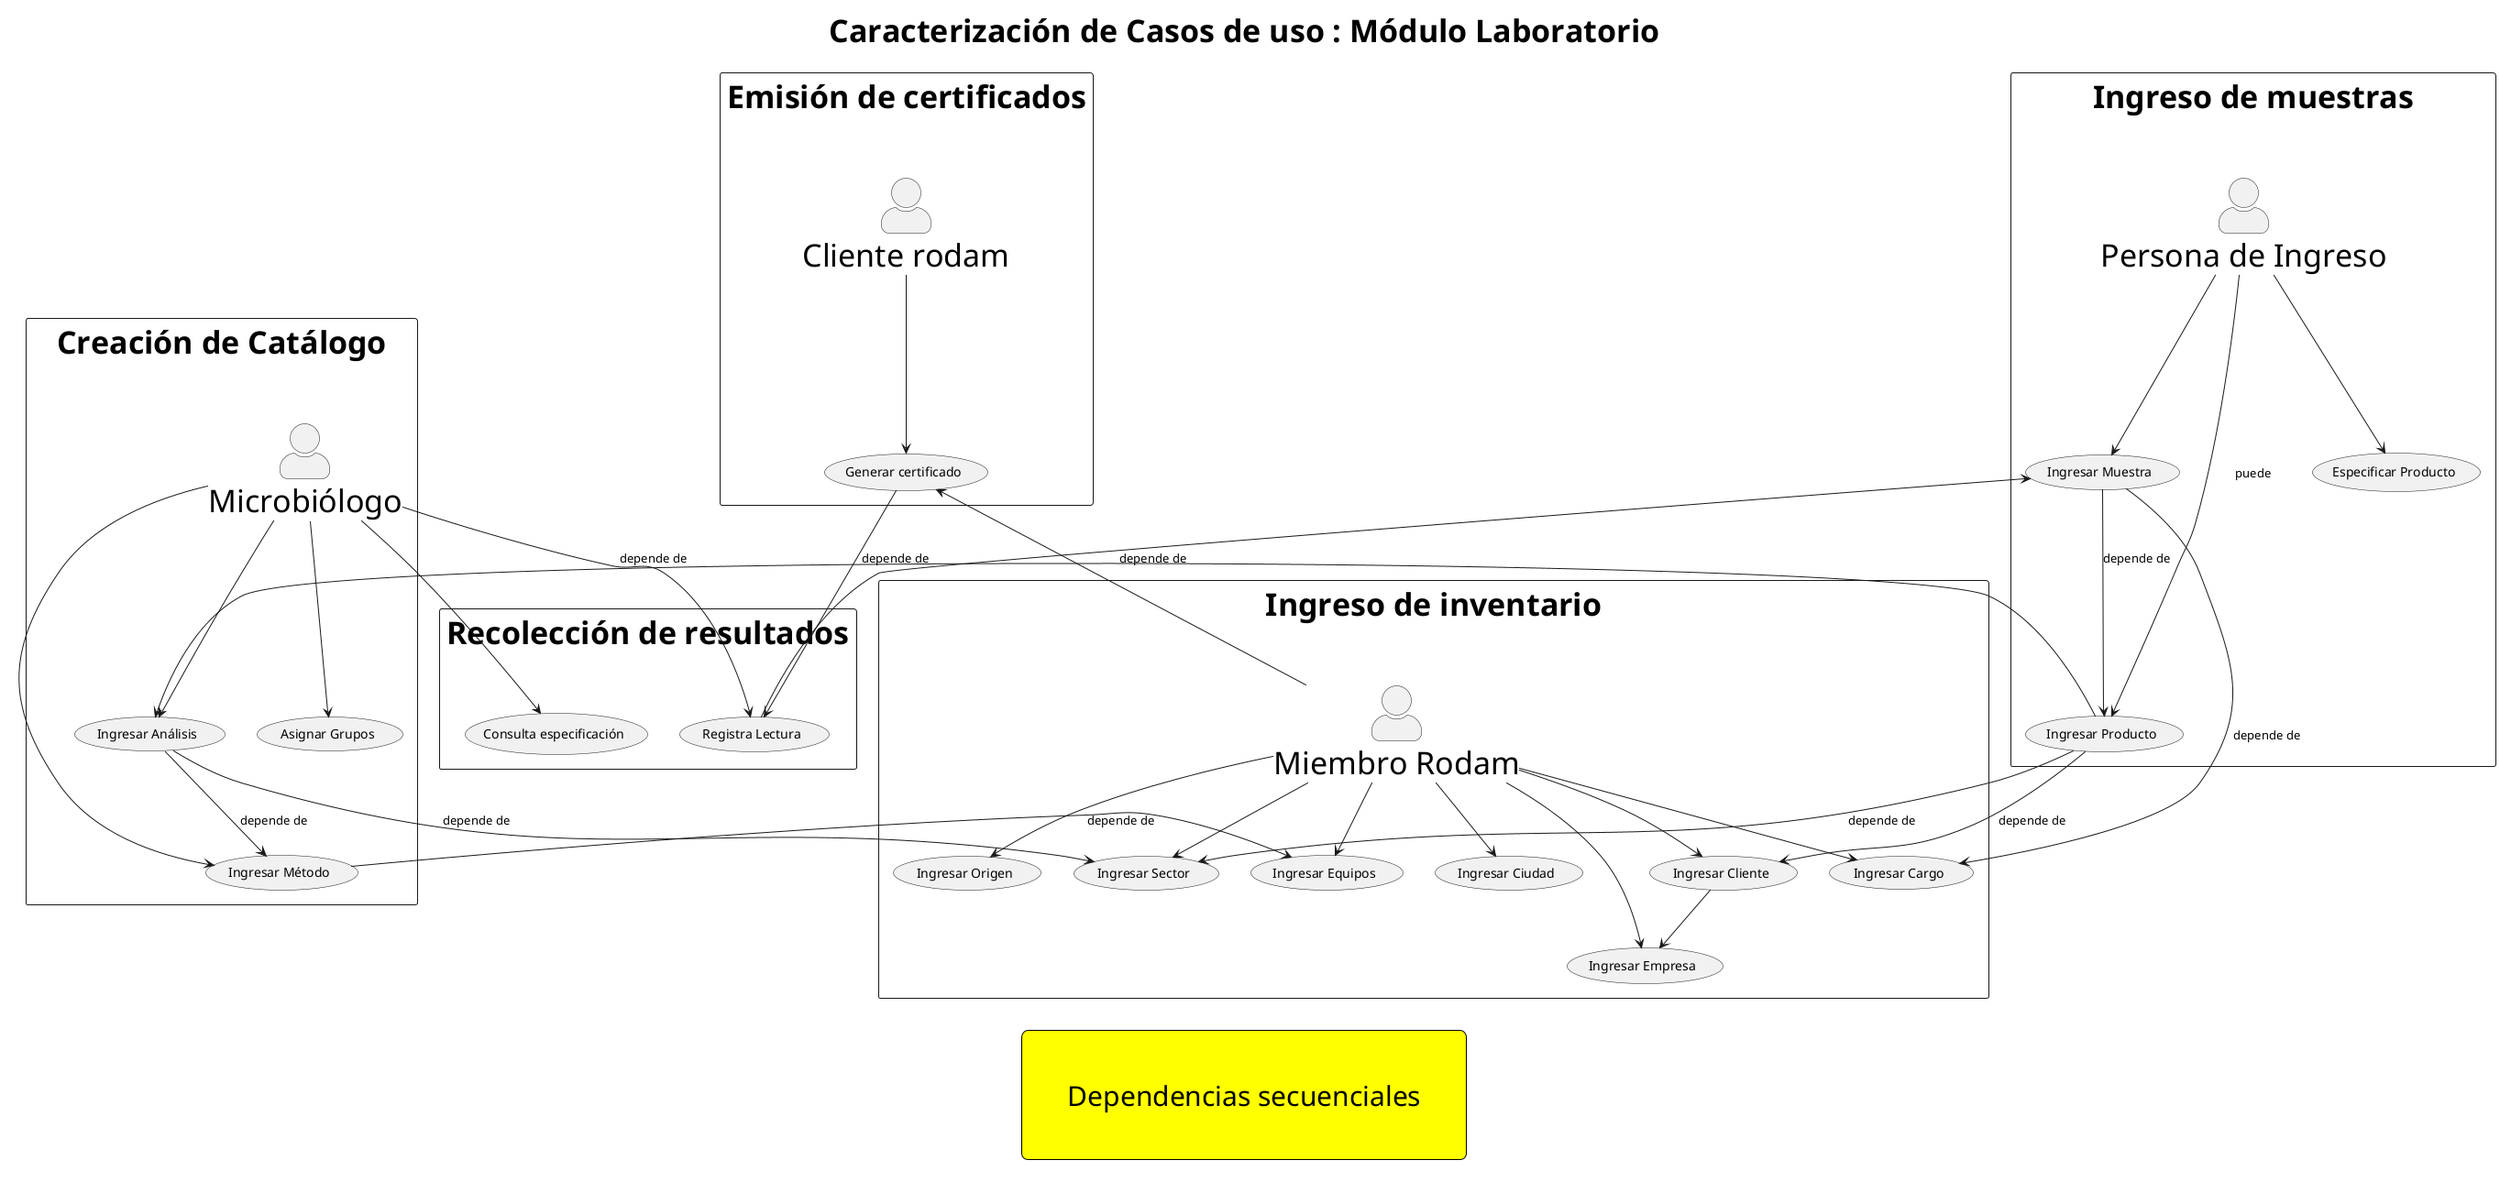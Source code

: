 @startuml
<style>
title {
 FontSize 34
 FontColor black}

legend {
  FontSize 30
  BackGroundColor yellow
  Margin 30
  Padding 50
}
 </style>
 
Title Caracterización de Casos de uso : Módulo Laboratorio

legend
Dependencias secuenciales
end legend
skinparam actorStyle awesome



rectangle "Ingreso de inventario" {

:Miembro Rodam: --> (Ingresar Origen)
:Miembro Rodam: --> (Ingresar Sector)
:Miembro Rodam: --> (Ingresar Equipos)
:Miembro Rodam: --> (Ingresar Ciudad)
:Miembro Rodam: --> (Ingresar Empresa)
:Miembro Rodam: --> (Ingresar Cargo)
(Ingresar Cliente) --> (Ingresar Empresa)
:Miembro Rodam: --> (Ingresar Cliente)
}

rectangle "Creación de Catálogo" {
:Microbiólogo: --> (Ingresar Método)
:Microbiólogo: --> (Ingresar Análisis)
:Microbiólogo: --> (Asignar Grupos) 
(Ingresar Análisis) --> (Ingresar Método) : depende de
}

rectangle "Ingreso de muestras" {
:Persona de Ingreso: --> (Ingresar Muestra)
(Ingresar Muestra) --> (Ingresar Producto) : depende de
:Persona de Ingreso: --> (Ingresar Producto) : puede
(Ingresar Producto)  --> (Ingresar Cliente) : depende de 
(Ingresar Producto) --> (Ingresar Análisis) : depende de
(Ingresar Muestra) --> (Ingresar Cargo): depende de
:Persona de Ingreso: --> (Especificar Producto)
}

(Ingresar Análisis) -->  (Ingresar Sector) : depende de
(Ingresar Producto) --> (Ingresar Sector) : depende de
(Ingresar Método) --> (Ingresar Equipos) : depende de

rectangle "Recolección de resultados" {
:Microbiólogo: --> (Registra Lectura)
:Microbiólogo: --> (Consulta especificación)
(Registra Lectura) --> (Ingresar Muestra) : depende de

}

rectangle "Emisión de certificados" {
:Miembro Rodam: --> (Generar certificado)
:Cliente rodam: --> (Generar certificado)
}

(Generar certificado) --> (Registra Lectura) : depende de 

@enduml